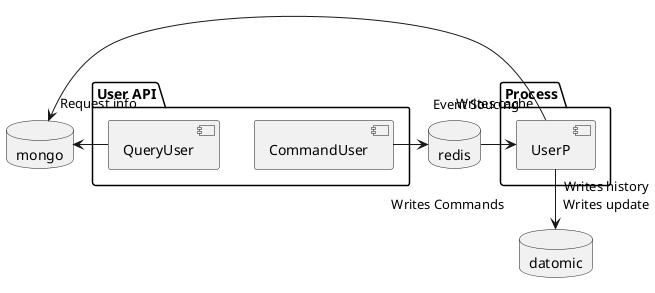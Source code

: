 @startuml

package "User API" {
    [QueryUser]
    [CommandUser]
}

package Process{
    [UserP]
}

database redis
database mongo
database datomic



CommandUser "\nWrites Commands"-right-> redis
QueryUser "\nRequest info"-right-> mongo

redis "Event Soucing"-right-> UserP

UserP "Writes cache"-left-> mongo

UserP "Writes history\nWrites update"--> datomic


@enduml